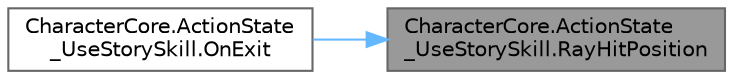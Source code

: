 digraph "CharacterCore.ActionState_UseStorySkill.RayHitPosition"
{
 // LATEX_PDF_SIZE
  bgcolor="transparent";
  edge [fontname=Helvetica,fontsize=10,labelfontname=Helvetica,labelfontsize=10];
  node [fontname=Helvetica,fontsize=10,shape=box,height=0.2,width=0.4];
  rankdir="RL";
  Node1 [id="Node000001",label="CharacterCore.ActionState\l_UseStorySkill.RayHitPosition",height=0.2,width=0.4,color="gray40", fillcolor="grey60", style="filled", fontcolor="black",tooltip=" "];
  Node1 -> Node2 [id="edge1_Node000001_Node000002",dir="back",color="steelblue1",style="solid",tooltip=" "];
  Node2 [id="Node000002",label="CharacterCore.ActionState\l_UseStorySkill.OnExit",height=0.2,width=0.4,color="grey40", fillcolor="white", style="filled",URL="$class_character_core_1_1_action_state___use_story_skill.html#a6c840dd97460ab8b9dbf11bb37a3e981",tooltip=" "];
}
